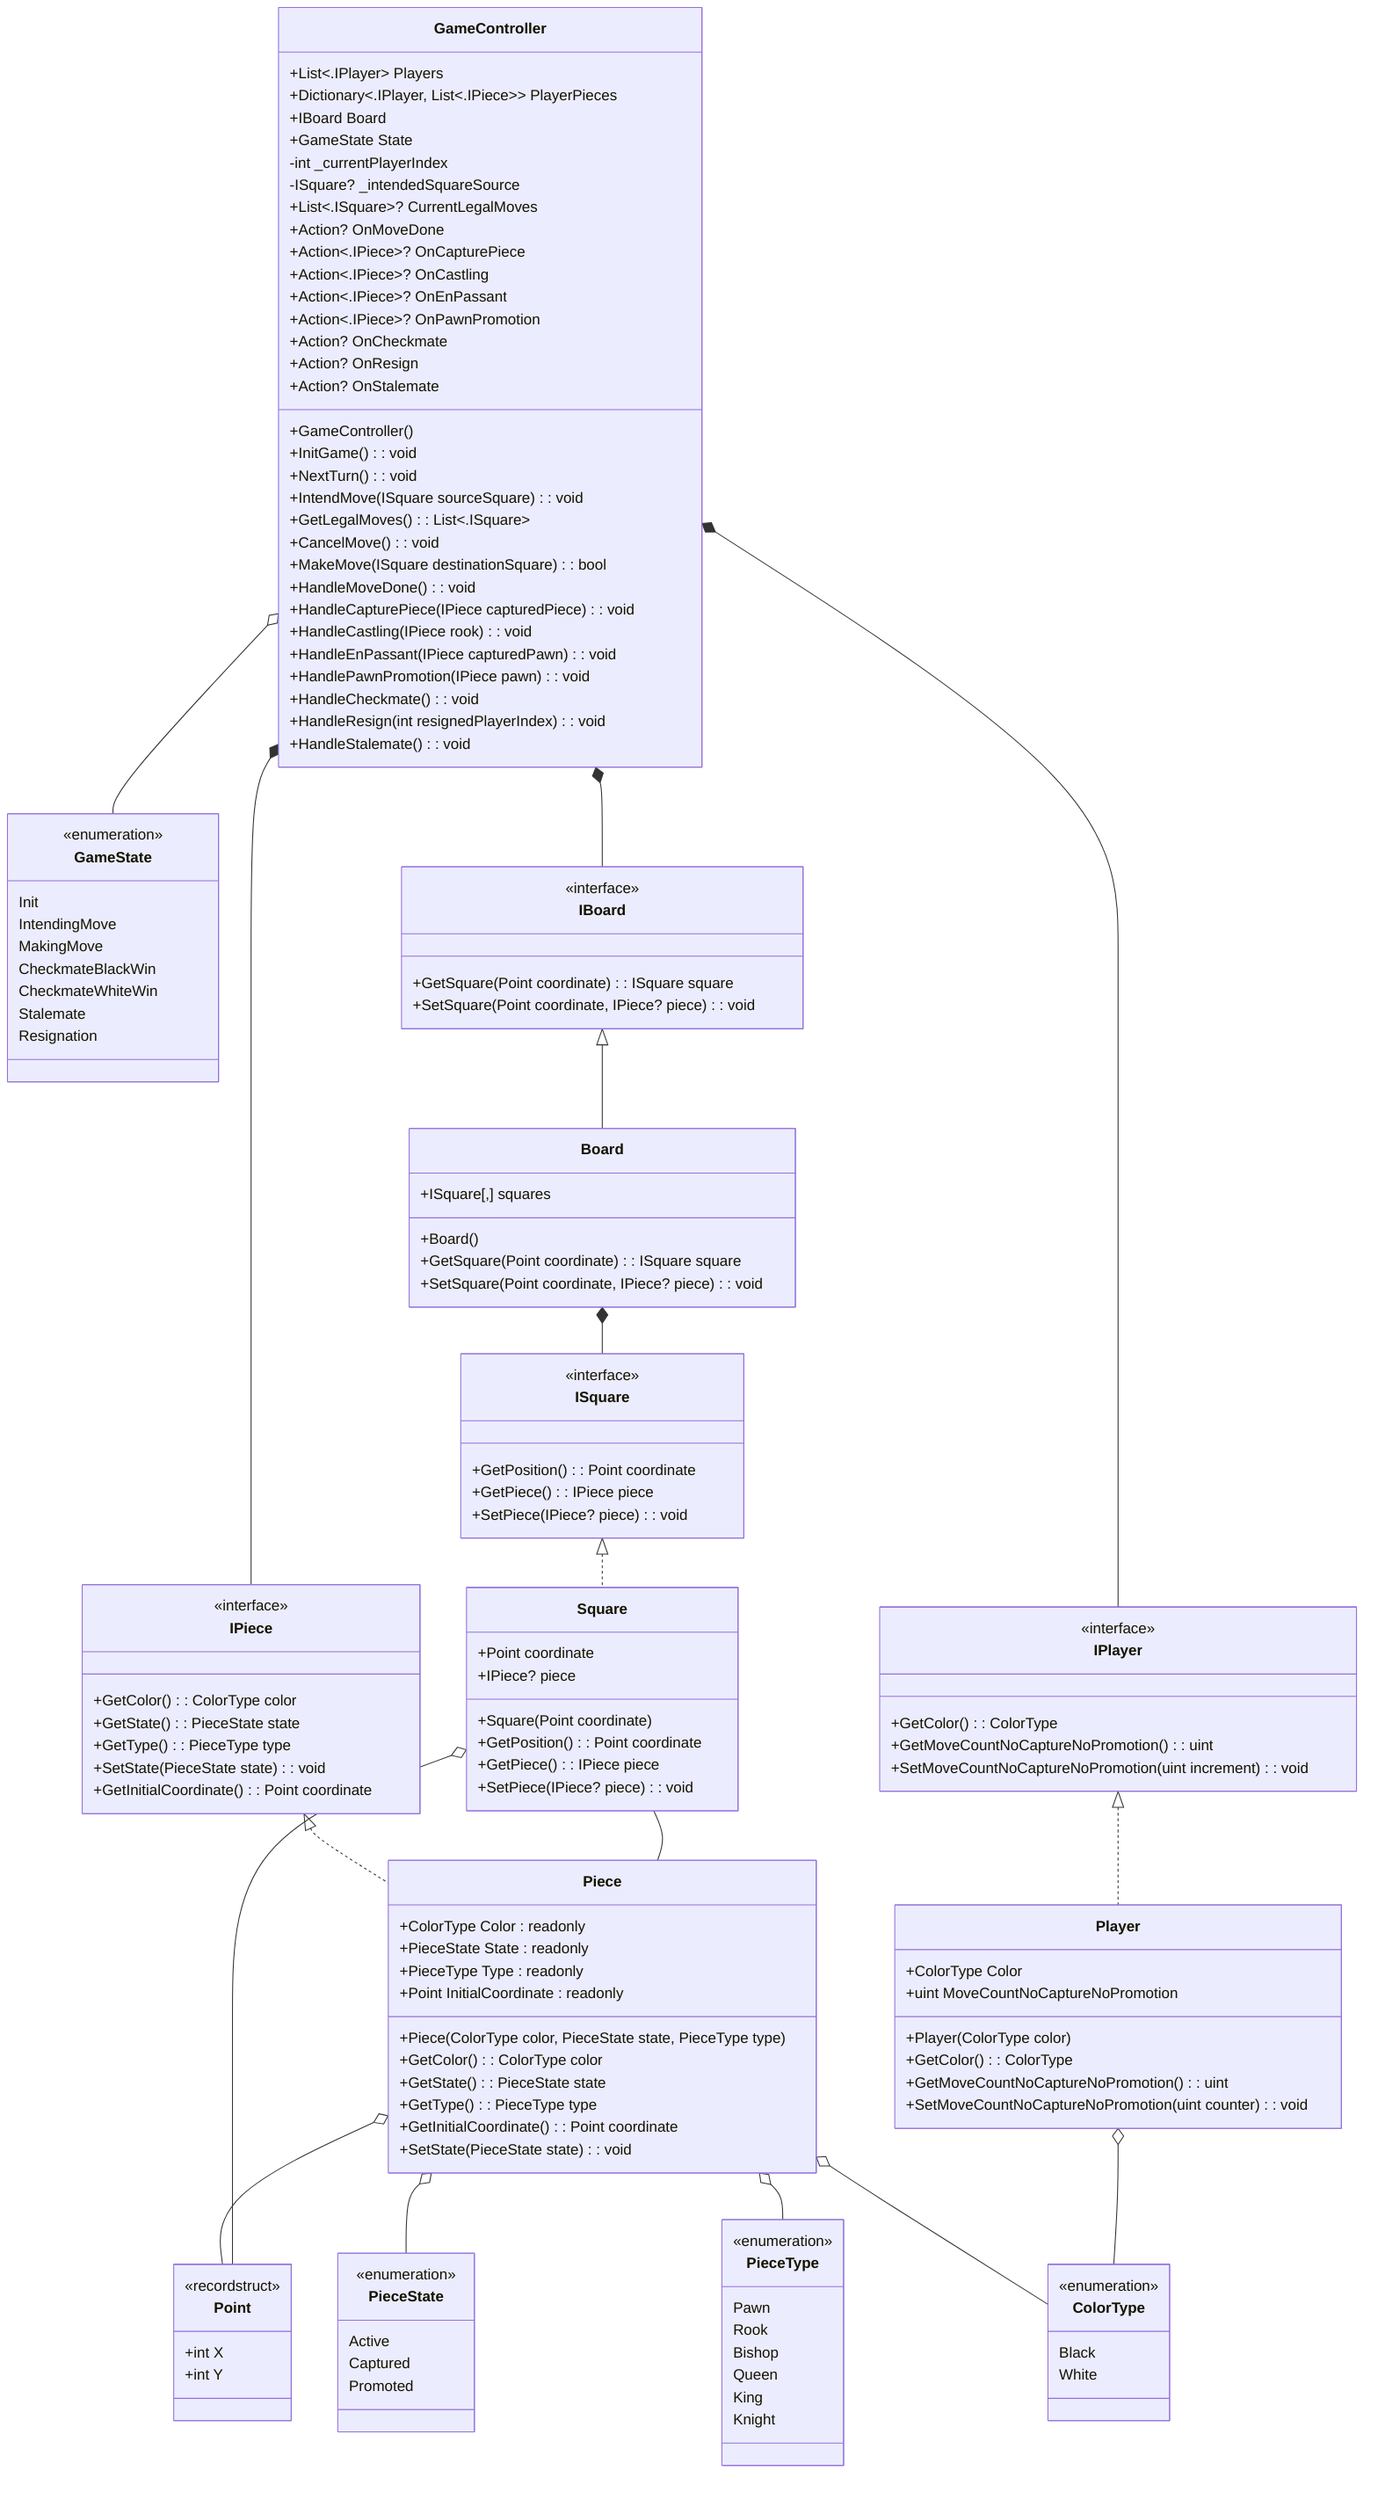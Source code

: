 classDiagram

class ColorType {
    Black
    White
}
<<enumeration>> ColorType

class PieceState {
    Active
    Captured
    Promoted
}
<<enumeration>> PieceState

class GameState {
    Init
    IntendingMove
    MakingMove
    CheckmateBlackWin
    CheckmateWhiteWin
    Stalemate
    Resignation
}
<<enumeration>> GameState

class PieceType {
    Pawn
    Rook
    Bishop
    Queen
    King
    Knight
}
<<enumeration>> PieceType

class Point {
    +int X
    +int Y
}
<<recordstruct>> Point

class IBoard {
    +GetSquare(Point coordinate) : ISquare square
    +SetSquare(Point coordinate, IPiece? piece) : void
}
<<interface>> IBoard

class IPiece {
    +GetColor() : ColorType color
    +GetState() : PieceState state
    +GetType() : PieceType type
    +SetState(PieceState state) : void
    +GetInitialCoordinate() : Point coordinate
}
<<interface>> IPiece

class ISquare {
    +GetPosition() : Point coordinate
    +GetPiece() : IPiece piece
    +SetPiece(IPiece? piece) : void
}
<<interface>> ISquare

class IPlayer {
    +GetColor() : ColorType
    +GetMoveCountNoCaptureNoPromotion() : uint
    +SetMoveCountNoCaptureNoPromotion(uint increment) : void
}
<<interface>> IPlayer

class Player {
    +ColorType Color
    +uint MoveCountNoCaptureNoPromotion
    +Player(ColorType color)
    +GetColor() : ColorType
    +GetMoveCountNoCaptureNoPromotion() : uint
    +SetMoveCountNoCaptureNoPromotion(uint counter) : void
}

class GameController {
    +List<.IPlayer> Players
    %% +Dictionary<.IPlayer, List<.IPiece>> players changename
    +Dictionary<.IPlayer, List<.IPiece>> PlayerPieces
    +IBoard Board
    +GameState State
    -int _currentPlayerIndex
    -ISquare? _intendedSquareSource
    +List<.ISquare>? CurrentLegalMoves
    +GameController()
    +InitGame() : void
    +NextTurn() : void
    +IntendMove(ISquare sourceSquare) : void
    +GetLegalMoves() : List<.ISquare>
    +CancelMove() : void
    +MakeMove(ISquare destinationSquare) : bool
    +Action? OnMoveDone
    +HandleMoveDone() : void
    +Action<.IPiece>? OnCapturePiece
    +HandleCapturePiece(IPiece capturedPiece) : void
    +Action<.IPiece>? OnCastling
    +HandleCastling(IPiece rook) : void
    +Action<.IPiece>? OnEnPassant
    +HandleEnPassant(IPiece capturedPawn) : void
    +Action<.IPiece>? OnPawnPromotion
    %% +HandlePawnPromotion(IPiece pawn) editttt
    +HandlePawnPromotion(IPiece pawn) : void
    +Action? OnCheckmate
    +Action? OnResign
    +Action? OnStalemate
    +HandleCheckmate() : void
    +HandleResign(int resignedPlayerIndex) : void
    +HandleStalemate() : void
}

class Board {
    +ISquare[,] squares
    +Board()
    +GetSquare(Point coordinate) : ISquare square
    +SetSquare(Point coordinate, IPiece? piece) : void
}

class Square {
    +Point coordinate
    +IPiece? piece
    +Square(Point coordinate)
    +GetPosition() : Point coordinate
    +GetPiece() : IPiece piece
    +SetPiece(IPiece? piece) : void
}

class Piece {
    +ColorType Color : readonly
    +PieceState State : readonly
    +PieceType Type : readonly
    +Point InitialCoordinate : readonly
    +Piece(ColorType color, PieceState state, PieceType type)
    +GetColor() : ColorType color
    +GetState() : PieceState state
    +GetType() : PieceType type
    +GetInitialCoordinate() : Point coordinate
    +SetState(PieceState state) : void
}

Board *-- ISquare
GameController *-- IPiece
GameController *-- IBoard
GameController *-- IPlayer
GameController o-- GameState
IBoard <|-- Board
IPiece <|.. Piece
ISquare <|.. Square
IPlayer <|.. Player
Piece o-- Point
Piece o-- PieceState
Piece o-- PieceType
Piece o-- ColorType
Player o-- ColorType
Square -- Piece
Square o-- Point